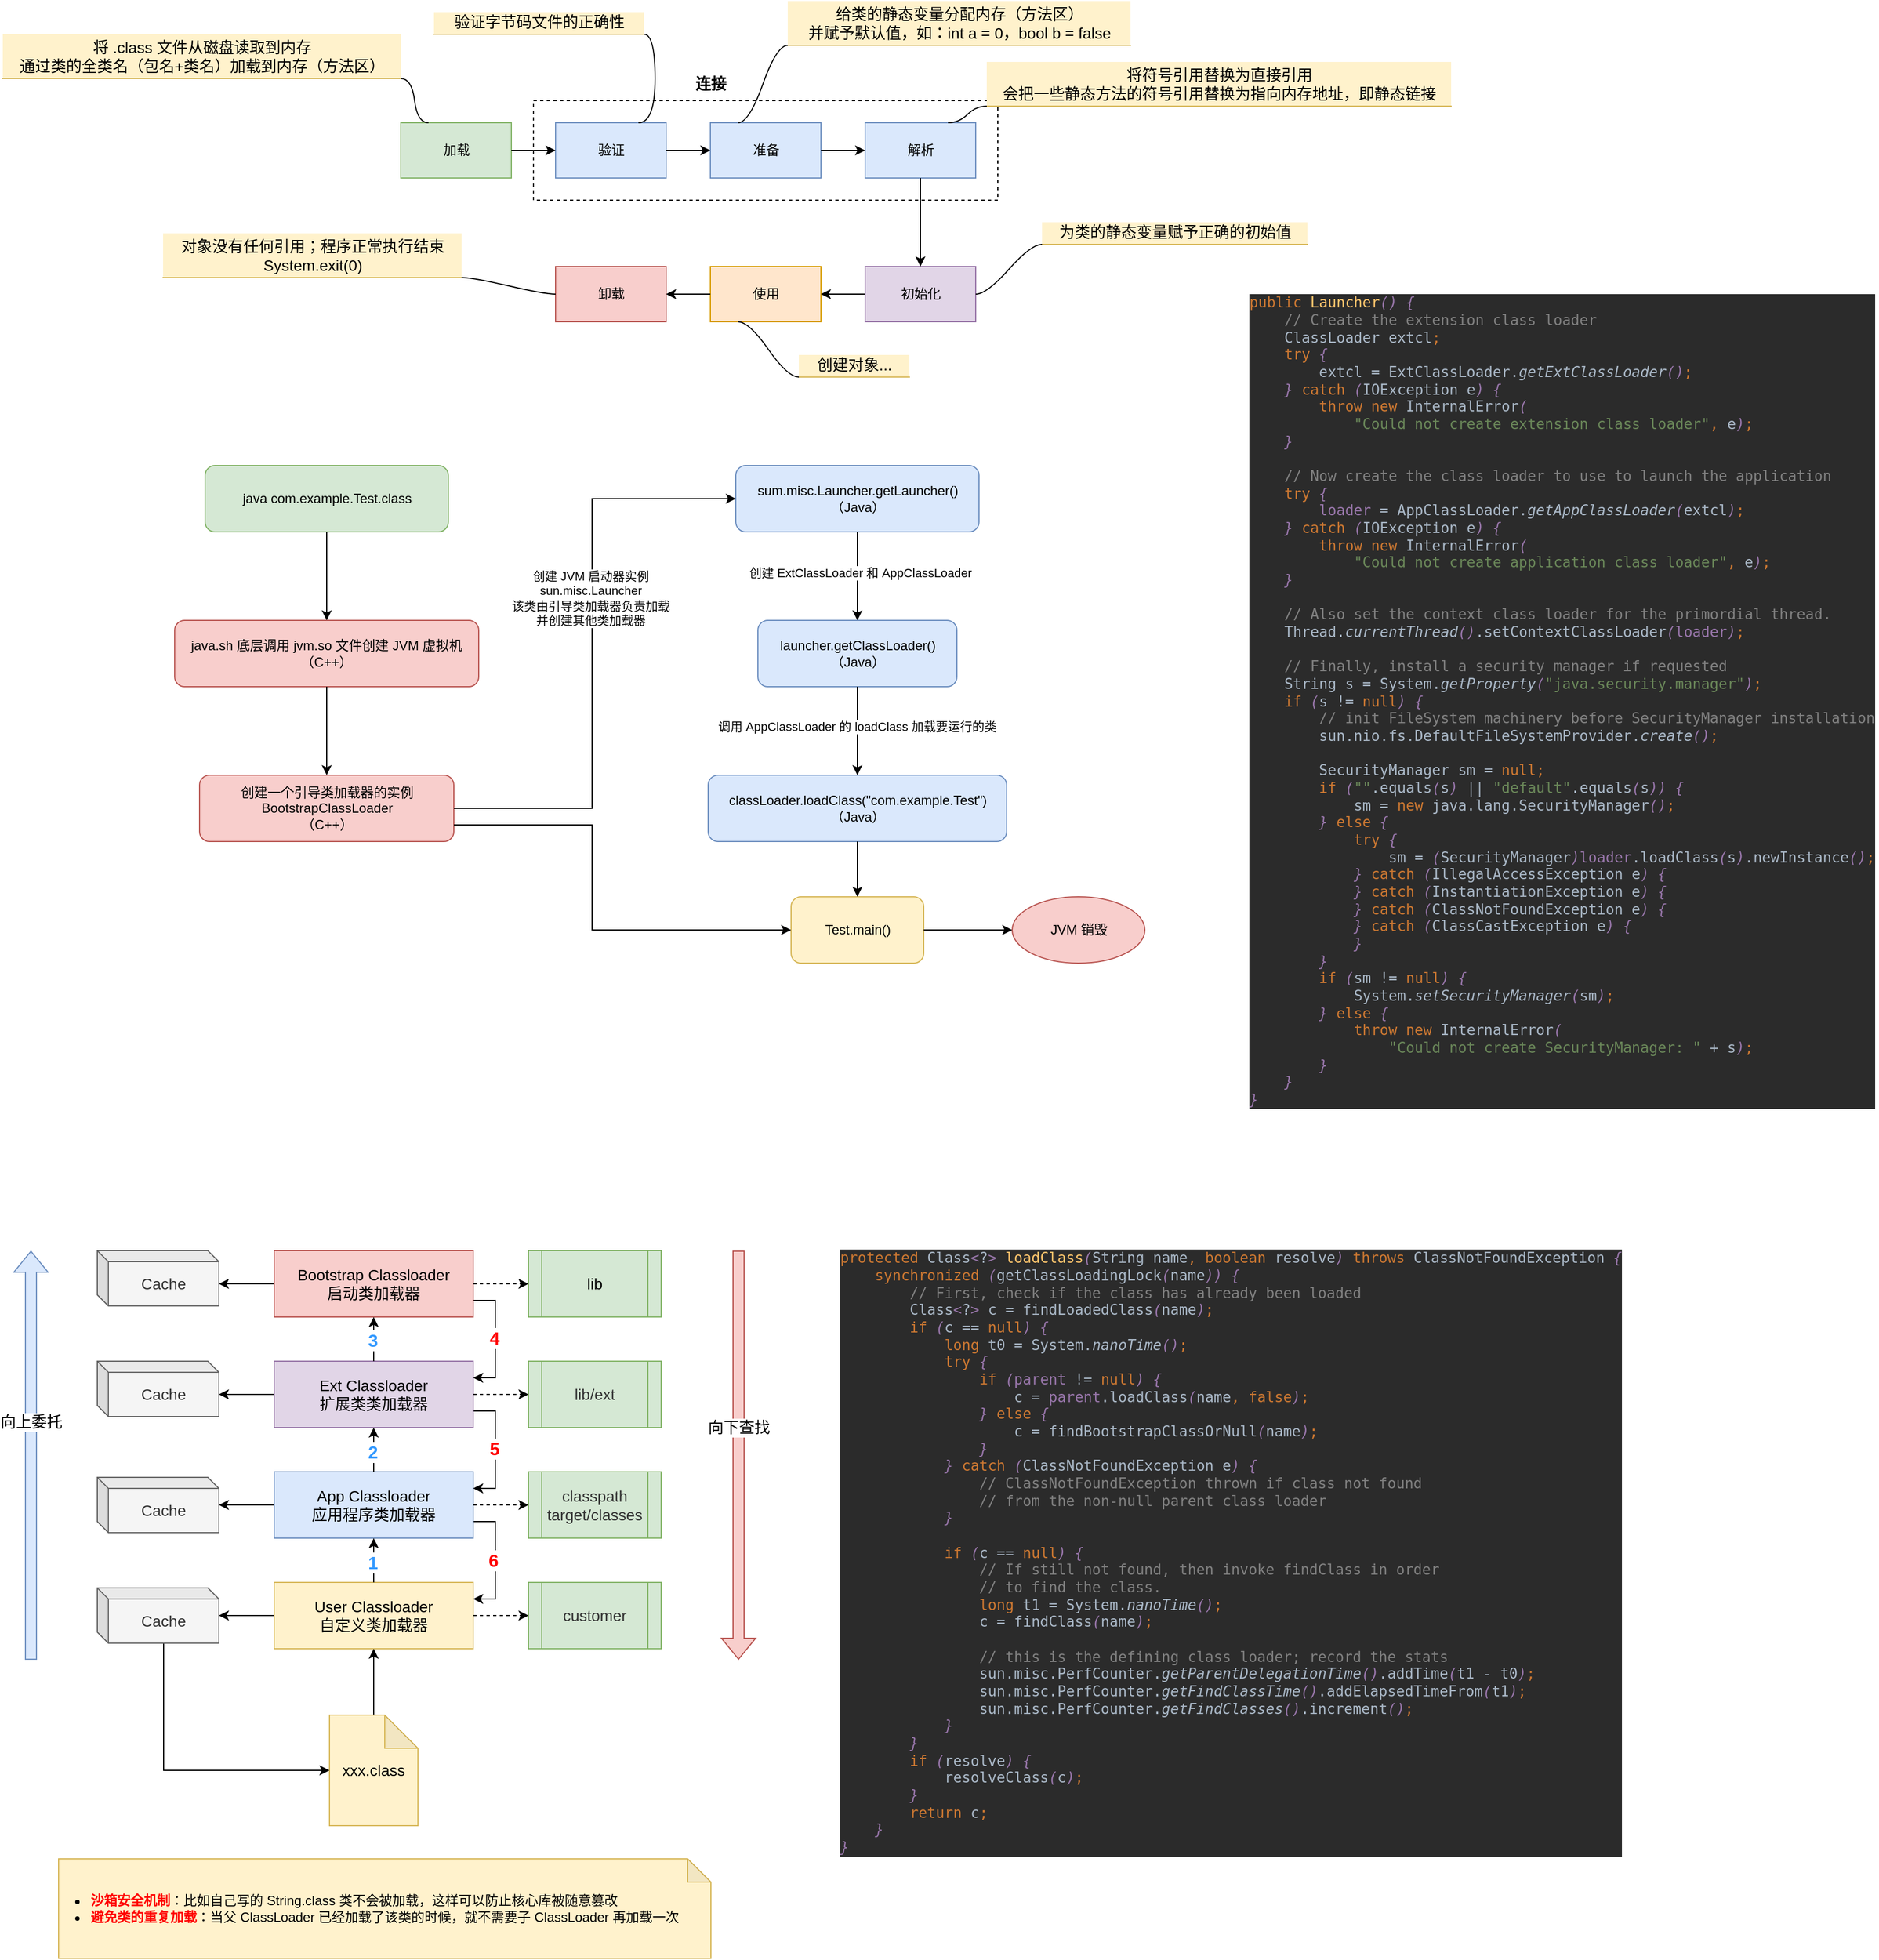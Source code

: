 <mxfile version="18.2.0" type="github">
  <diagram id="zVCf7z2-2lD_RfVQa9jk" name="Page-1">
    <mxGraphModel dx="1318" dy="820" grid="1" gridSize="10" guides="1" tooltips="1" connect="1" arrows="1" fold="1" page="1" pageScale="1" pageWidth="827" pageHeight="1169" math="0" shadow="0">
      <root>
        <mxCell id="0" />
        <mxCell id="1" parent="0" />
        <mxCell id="hN3UOtzz-SPdpC7iUw7O-2" value="" style="group" vertex="1" connectable="0" parent="1">
          <mxGeometry x="134.5" y="100" width="1310" height="340" as="geometry" />
        </mxCell>
        <mxCell id="iPwPXOduqcn6cmdAG-xF-22" value="" style="rounded=0;whiteSpace=wrap;html=1;dashed=1;" parent="hN3UOtzz-SPdpC7iUw7O-2" vertex="1">
          <mxGeometry x="480" y="90" width="420" height="90" as="geometry" />
        </mxCell>
        <mxCell id="iPwPXOduqcn6cmdAG-xF-1" value="加载" style="rounded=0;whiteSpace=wrap;html=1;fillColor=#d5e8d4;strokeColor=#82b366;" parent="hN3UOtzz-SPdpC7iUw7O-2" vertex="1">
          <mxGeometry x="360" y="110" width="100" height="50" as="geometry" />
        </mxCell>
        <mxCell id="iPwPXOduqcn6cmdAG-xF-10" value="验证" style="rounded=0;whiteSpace=wrap;html=1;fillColor=#dae8fc;strokeColor=#6c8ebf;" parent="hN3UOtzz-SPdpC7iUw7O-2" vertex="1">
          <mxGeometry x="500" y="110" width="100" height="50" as="geometry" />
        </mxCell>
        <mxCell id="iPwPXOduqcn6cmdAG-xF-16" style="edgeStyle=orthogonalEdgeStyle;rounded=0;orthogonalLoop=1;jettySize=auto;html=1;exitX=1;exitY=0.5;exitDx=0;exitDy=0;" parent="hN3UOtzz-SPdpC7iUw7O-2" source="iPwPXOduqcn6cmdAG-xF-1" target="iPwPXOduqcn6cmdAG-xF-10" edge="1">
          <mxGeometry relative="1" as="geometry" />
        </mxCell>
        <mxCell id="iPwPXOduqcn6cmdAG-xF-11" value="准备" style="rounded=0;whiteSpace=wrap;html=1;fillColor=#dae8fc;strokeColor=#6c8ebf;" parent="hN3UOtzz-SPdpC7iUw7O-2" vertex="1">
          <mxGeometry x="640" y="110" width="100" height="50" as="geometry" />
        </mxCell>
        <mxCell id="iPwPXOduqcn6cmdAG-xF-17" style="edgeStyle=orthogonalEdgeStyle;rounded=0;orthogonalLoop=1;jettySize=auto;html=1;exitX=1;exitY=0.5;exitDx=0;exitDy=0;entryX=0;entryY=0.5;entryDx=0;entryDy=0;" parent="hN3UOtzz-SPdpC7iUw7O-2" source="iPwPXOduqcn6cmdAG-xF-10" target="iPwPXOduqcn6cmdAG-xF-11" edge="1">
          <mxGeometry relative="1" as="geometry" />
        </mxCell>
        <mxCell id="iPwPXOduqcn6cmdAG-xF-12" value="解析" style="rounded=0;whiteSpace=wrap;html=1;fillColor=#dae8fc;strokeColor=#6c8ebf;" parent="hN3UOtzz-SPdpC7iUw7O-2" vertex="1">
          <mxGeometry x="780" y="110" width="100" height="50" as="geometry" />
        </mxCell>
        <mxCell id="iPwPXOduqcn6cmdAG-xF-18" style="edgeStyle=orthogonalEdgeStyle;rounded=0;orthogonalLoop=1;jettySize=auto;html=1;exitX=1;exitY=0.5;exitDx=0;exitDy=0;" parent="hN3UOtzz-SPdpC7iUw7O-2" source="iPwPXOduqcn6cmdAG-xF-11" target="iPwPXOduqcn6cmdAG-xF-12" edge="1">
          <mxGeometry relative="1" as="geometry" />
        </mxCell>
        <mxCell id="iPwPXOduqcn6cmdAG-xF-13" value="初始化" style="rounded=0;whiteSpace=wrap;html=1;fillColor=#e1d5e7;strokeColor=#9673a6;" parent="hN3UOtzz-SPdpC7iUw7O-2" vertex="1">
          <mxGeometry x="780" y="240" width="100" height="50" as="geometry" />
        </mxCell>
        <mxCell id="iPwPXOduqcn6cmdAG-xF-19" style="edgeStyle=orthogonalEdgeStyle;rounded=0;orthogonalLoop=1;jettySize=auto;html=1;exitX=0.5;exitY=1;exitDx=0;exitDy=0;" parent="hN3UOtzz-SPdpC7iUw7O-2" source="iPwPXOduqcn6cmdAG-xF-12" target="iPwPXOduqcn6cmdAG-xF-13" edge="1">
          <mxGeometry relative="1" as="geometry" />
        </mxCell>
        <mxCell id="iPwPXOduqcn6cmdAG-xF-14" value="使用&lt;span style=&quot;color: rgba(0 , 0 , 0 , 0) ; font-family: monospace ; font-size: 0px&quot;&gt;%3CmxGraphModel%3E%3Croot%3E%3CmxCell%20id%3D%220%22%2F%3E%3CmxCell%20id%3D%221%22%20parent%3D%220%22%2F%3E%3CmxCell%20id%3D%222%22%20value%3D%22%E5%8A%A0%E8%BD%BD%22%20style%3D%22rounded%3D0%3BwhiteSpace%3Dwrap%3Bhtml%3D1%3B%22%20vertex%3D%221%22%20parent%3D%221%22%3E%3CmxGeometry%20x%3D%22100%22%20y%3D%22140%22%20width%3D%22100%22%20height%3D%2250%22%20as%3D%22geometry%22%2F%3E%3C%2FmxCell%3E%3C%2Froot%3E%3C%2FmxGraphModel%3E&lt;/span&gt;" style="rounded=0;whiteSpace=wrap;html=1;fillColor=#ffe6cc;strokeColor=#d79b00;" parent="hN3UOtzz-SPdpC7iUw7O-2" vertex="1">
          <mxGeometry x="640" y="240" width="100" height="50" as="geometry" />
        </mxCell>
        <mxCell id="iPwPXOduqcn6cmdAG-xF-20" style="edgeStyle=orthogonalEdgeStyle;rounded=0;orthogonalLoop=1;jettySize=auto;html=1;exitX=0;exitY=0.5;exitDx=0;exitDy=0;" parent="hN3UOtzz-SPdpC7iUw7O-2" source="iPwPXOduqcn6cmdAG-xF-13" target="iPwPXOduqcn6cmdAG-xF-14" edge="1">
          <mxGeometry relative="1" as="geometry" />
        </mxCell>
        <mxCell id="iPwPXOduqcn6cmdAG-xF-15" value="卸载" style="rounded=0;whiteSpace=wrap;html=1;fillColor=#f8cecc;strokeColor=#b85450;" parent="hN3UOtzz-SPdpC7iUw7O-2" vertex="1">
          <mxGeometry x="500" y="240" width="100" height="50" as="geometry" />
        </mxCell>
        <mxCell id="iPwPXOduqcn6cmdAG-xF-21" style="edgeStyle=orthogonalEdgeStyle;rounded=0;orthogonalLoop=1;jettySize=auto;html=1;exitX=0;exitY=0.5;exitDx=0;exitDy=0;" parent="hN3UOtzz-SPdpC7iUw7O-2" source="iPwPXOduqcn6cmdAG-xF-14" target="iPwPXOduqcn6cmdAG-xF-15" edge="1">
          <mxGeometry relative="1" as="geometry" />
        </mxCell>
        <mxCell id="iPwPXOduqcn6cmdAG-xF-23" value="连接" style="text;html=1;strokeColor=none;fillColor=none;align=center;verticalAlign=middle;whiteSpace=wrap;rounded=0;dashed=1;fontStyle=1;fontSize=14;" parent="hN3UOtzz-SPdpC7iUw7O-2" vertex="1">
          <mxGeometry x="610" y="60" width="60" height="30" as="geometry" />
        </mxCell>
        <mxCell id="s2DW5glBOxeusL4yt4jL-1" value="&lt;span style=&quot;font-size: 14px; text-align: left;&quot;&gt;将 .class 文件从磁盘读取到内存&lt;br&gt;通过类的全类名（包名+类名）加载到内存（方法区）&lt;/span&gt;" style="whiteSpace=wrap;html=1;shape=partialRectangle;top=0;left=0;bottom=1;right=0;points=[[0,1],[1,1]];fillColor=#fff2cc;align=center;verticalAlign=bottom;routingCenterY=0.5;snapToPoint=1;recursiveResize=0;autosize=1;treeFolding=1;treeMoving=1;newEdgeStyle={&quot;edgeStyle&quot;:&quot;entityRelationEdgeStyle&quot;,&quot;startArrow&quot;:&quot;none&quot;,&quot;endArrow&quot;:&quot;none&quot;,&quot;segment&quot;:10,&quot;curved&quot;:1};strokeColor=#d6b656;" parent="hN3UOtzz-SPdpC7iUw7O-2" vertex="1">
          <mxGeometry y="30" width="360" height="40" as="geometry" />
        </mxCell>
        <mxCell id="s2DW5glBOxeusL4yt4jL-2" value="" style="edgeStyle=entityRelationEdgeStyle;startArrow=none;endArrow=none;segment=10;curved=1;rounded=0;fontColor=#000000;exitX=0.25;exitY=0;exitDx=0;exitDy=0;" parent="hN3UOtzz-SPdpC7iUw7O-2" source="iPwPXOduqcn6cmdAG-xF-1" target="s2DW5glBOxeusL4yt4jL-1" edge="1">
          <mxGeometry relative="1" as="geometry">
            <mxPoint x="180" y="60" as="sourcePoint" />
          </mxGeometry>
        </mxCell>
        <mxCell id="s2DW5glBOxeusL4yt4jL-3" value="&lt;span style=&quot;font-size: 14px; text-align: left;&quot;&gt;验证字节码文件的正确性&lt;/span&gt;" style="whiteSpace=wrap;html=1;shape=partialRectangle;top=0;left=0;bottom=1;right=0;points=[[0,1],[1,1]];fillColor=#fff2cc;align=center;verticalAlign=bottom;routingCenterY=0.5;snapToPoint=1;recursiveResize=0;autosize=1;treeFolding=1;treeMoving=1;newEdgeStyle={&quot;edgeStyle&quot;:&quot;entityRelationEdgeStyle&quot;,&quot;startArrow&quot;:&quot;none&quot;,&quot;endArrow&quot;:&quot;none&quot;,&quot;segment&quot;:10,&quot;curved&quot;:1};strokeColor=#d6b656;" parent="hN3UOtzz-SPdpC7iUw7O-2" vertex="1">
          <mxGeometry x="390" y="10" width="190" height="20" as="geometry" />
        </mxCell>
        <mxCell id="s2DW5glBOxeusL4yt4jL-4" value="" style="edgeStyle=entityRelationEdgeStyle;startArrow=none;endArrow=none;segment=10;curved=1;rounded=0;fontColor=#000000;exitX=0.75;exitY=0;exitDx=0;exitDy=0;" parent="hN3UOtzz-SPdpC7iUw7O-2" source="iPwPXOduqcn6cmdAG-xF-10" target="s2DW5glBOxeusL4yt4jL-3" edge="1">
          <mxGeometry relative="1" as="geometry">
            <mxPoint x="460" y="30" as="sourcePoint" />
          </mxGeometry>
        </mxCell>
        <mxCell id="s2DW5glBOxeusL4yt4jL-5" value="&lt;span style=&quot;font-size: 14px; text-align: left;&quot;&gt;给类的静态变量分配内存（方法区）&lt;br&gt;并赋予默认值，如：int a = 0，bool b = false&lt;/span&gt;" style="whiteSpace=wrap;html=1;shape=partialRectangle;top=0;left=0;bottom=1;right=0;points=[[0,1],[1,1]];fillColor=#fff2cc;align=center;verticalAlign=bottom;routingCenterY=0.5;snapToPoint=1;recursiveResize=0;autosize=1;treeFolding=1;treeMoving=1;newEdgeStyle={&quot;edgeStyle&quot;:&quot;entityRelationEdgeStyle&quot;,&quot;startArrow&quot;:&quot;none&quot;,&quot;endArrow&quot;:&quot;none&quot;,&quot;segment&quot;:10,&quot;curved&quot;:1};strokeColor=#d6b656;" parent="hN3UOtzz-SPdpC7iUw7O-2" vertex="1">
          <mxGeometry x="710" width="310" height="40" as="geometry" />
        </mxCell>
        <mxCell id="s2DW5glBOxeusL4yt4jL-6" value="" style="edgeStyle=entityRelationEdgeStyle;startArrow=none;endArrow=none;segment=10;curved=1;rounded=0;fontColor=#000000;exitX=0.25;exitY=0;exitDx=0;exitDy=0;" parent="hN3UOtzz-SPdpC7iUw7O-2" source="iPwPXOduqcn6cmdAG-xF-11" target="s2DW5glBOxeusL4yt4jL-5" edge="1">
          <mxGeometry relative="1" as="geometry">
            <mxPoint x="710" y="30" as="sourcePoint" />
          </mxGeometry>
        </mxCell>
        <mxCell id="s2DW5glBOxeusL4yt4jL-7" value="&lt;span style=&quot;font-size: 14px; text-align: left;&quot;&gt;将符号引用替换为直接引用&lt;br&gt;会把一些静态方法的符号引用替换为指向内存地址，即静态链接&lt;br&gt;&lt;/span&gt;" style="whiteSpace=wrap;html=1;shape=partialRectangle;top=0;left=0;bottom=1;right=0;points=[[0,1],[1,1]];fillColor=#fff2cc;align=center;verticalAlign=bottom;routingCenterY=0.5;snapToPoint=1;recursiveResize=0;autosize=1;treeFolding=1;treeMoving=1;newEdgeStyle={&quot;edgeStyle&quot;:&quot;entityRelationEdgeStyle&quot;,&quot;startArrow&quot;:&quot;none&quot;,&quot;endArrow&quot;:&quot;none&quot;,&quot;segment&quot;:10,&quot;curved&quot;:1};strokeColor=#d6b656;" parent="hN3UOtzz-SPdpC7iUw7O-2" vertex="1">
          <mxGeometry x="890" y="55" width="420" height="40" as="geometry" />
        </mxCell>
        <mxCell id="s2DW5glBOxeusL4yt4jL-8" value="" style="edgeStyle=entityRelationEdgeStyle;startArrow=none;endArrow=none;segment=10;curved=1;rounded=0;fontColor=#000000;exitX=0.75;exitY=0;exitDx=0;exitDy=0;" parent="hN3UOtzz-SPdpC7iUw7O-2" source="iPwPXOduqcn6cmdAG-xF-12" target="s2DW5glBOxeusL4yt4jL-7" edge="1">
          <mxGeometry relative="1" as="geometry">
            <mxPoint x="980" y="110" as="sourcePoint" />
          </mxGeometry>
        </mxCell>
        <mxCell id="s2DW5glBOxeusL4yt4jL-9" value="&lt;span style=&quot;font-size: 14px; text-align: left;&quot;&gt;为类的静态变量赋予正确的初始值&lt;/span&gt;" style="whiteSpace=wrap;html=1;shape=partialRectangle;top=0;left=0;bottom=1;right=0;points=[[0,1],[1,1]];fillColor=#fff2cc;align=center;verticalAlign=bottom;routingCenterY=0.5;snapToPoint=1;recursiveResize=0;autosize=1;treeFolding=1;treeMoving=1;newEdgeStyle={&quot;edgeStyle&quot;:&quot;entityRelationEdgeStyle&quot;,&quot;startArrow&quot;:&quot;none&quot;,&quot;endArrow&quot;:&quot;none&quot;,&quot;segment&quot;:10,&quot;curved&quot;:1};strokeColor=#d6b656;" parent="hN3UOtzz-SPdpC7iUw7O-2" vertex="1">
          <mxGeometry x="940" y="200" width="240" height="20" as="geometry" />
        </mxCell>
        <mxCell id="s2DW5glBOxeusL4yt4jL-10" value="" style="edgeStyle=entityRelationEdgeStyle;startArrow=none;endArrow=none;segment=10;curved=1;rounded=0;fontColor=#000000;exitX=1;exitY=0.5;exitDx=0;exitDy=0;" parent="hN3UOtzz-SPdpC7iUw7O-2" source="iPwPXOduqcn6cmdAG-xF-13" target="s2DW5glBOxeusL4yt4jL-9" edge="1">
          <mxGeometry relative="1" as="geometry">
            <mxPoint x="930" y="260" as="sourcePoint" />
          </mxGeometry>
        </mxCell>
        <mxCell id="s2DW5glBOxeusL4yt4jL-11" value="&lt;span style=&quot;font-size: 14px; text-align: left;&quot;&gt;创建对象...&lt;/span&gt;" style="whiteSpace=wrap;html=1;shape=partialRectangle;top=0;left=0;bottom=1;right=0;points=[[0,1],[1,1]];fillColor=#fff2cc;align=center;verticalAlign=bottom;routingCenterY=0.5;snapToPoint=1;recursiveResize=0;autosize=1;treeFolding=1;treeMoving=1;newEdgeStyle={&quot;edgeStyle&quot;:&quot;entityRelationEdgeStyle&quot;,&quot;startArrow&quot;:&quot;none&quot;,&quot;endArrow&quot;:&quot;none&quot;,&quot;segment&quot;:10,&quot;curved&quot;:1};strokeColor=#d6b656;" parent="hN3UOtzz-SPdpC7iUw7O-2" vertex="1">
          <mxGeometry x="720" y="320" width="100" height="20" as="geometry" />
        </mxCell>
        <mxCell id="s2DW5glBOxeusL4yt4jL-12" value="" style="edgeStyle=entityRelationEdgeStyle;startArrow=none;endArrow=none;segment=10;curved=1;rounded=0;fontColor=#000000;exitX=0.25;exitY=1;exitDx=0;exitDy=0;" parent="hN3UOtzz-SPdpC7iUw7O-2" source="iPwPXOduqcn6cmdAG-xF-14" target="s2DW5glBOxeusL4yt4jL-11" edge="1">
          <mxGeometry relative="1" as="geometry">
            <mxPoint x="610" y="360" as="sourcePoint" />
          </mxGeometry>
        </mxCell>
        <mxCell id="s2DW5glBOxeusL4yt4jL-13" value="&lt;span style=&quot;font-size: 14px; text-align: left;&quot;&gt;对象没有任何引用；程序正常执行结束&lt;br&gt;&lt;/span&gt;&lt;span style=&quot;font-size: 14px; text-align: left;&quot;&gt;System.exit(0)&lt;/span&gt;&lt;span style=&quot;font-size: 14px; text-align: left;&quot;&gt;&lt;br&gt;&lt;/span&gt;" style="whiteSpace=wrap;html=1;shape=partialRectangle;top=0;left=0;bottom=1;right=0;points=[[0,1],[1,1]];fillColor=#fff2cc;align=center;verticalAlign=bottom;routingCenterY=0.5;snapToPoint=1;recursiveResize=0;autosize=1;treeFolding=1;treeMoving=1;newEdgeStyle={&quot;edgeStyle&quot;:&quot;entityRelationEdgeStyle&quot;,&quot;startArrow&quot;:&quot;none&quot;,&quot;endArrow&quot;:&quot;none&quot;,&quot;segment&quot;:10,&quot;curved&quot;:1};strokeColor=#d6b656;" parent="hN3UOtzz-SPdpC7iUw7O-2" vertex="1">
          <mxGeometry x="145" y="210" width="270" height="40" as="geometry" />
        </mxCell>
        <mxCell id="s2DW5glBOxeusL4yt4jL-14" value="" style="edgeStyle=entityRelationEdgeStyle;startArrow=none;endArrow=none;segment=10;curved=1;rounded=0;fontColor=#000000;exitX=0;exitY=0.5;exitDx=0;exitDy=0;" parent="hN3UOtzz-SPdpC7iUw7O-2" source="iPwPXOduqcn6cmdAG-xF-15" target="s2DW5glBOxeusL4yt4jL-13" edge="1">
          <mxGeometry relative="1" as="geometry">
            <mxPoint x="110" y="270" as="sourcePoint" />
          </mxGeometry>
        </mxCell>
        <mxCell id="hN3UOtzz-SPdpC7iUw7O-22" value="" style="group" vertex="1" connectable="0" parent="1">
          <mxGeometry x="290" y="520" width="877.5" height="450" as="geometry" />
        </mxCell>
        <mxCell id="hN3UOtzz-SPdpC7iUw7O-3" value="java com.example.Test.class" style="rounded=1;whiteSpace=wrap;html=1;fillColor=#d5e8d4;strokeColor=#82b366;" vertex="1" parent="hN3UOtzz-SPdpC7iUw7O-22">
          <mxGeometry x="27.5" width="220" height="60" as="geometry" />
        </mxCell>
        <mxCell id="hN3UOtzz-SPdpC7iUw7O-4" value="java.sh 底层调用 jvm.so 文件创建 JVM 虚拟机&lt;br&gt;（C++）" style="whiteSpace=wrap;html=1;rounded=1;fillColor=#f8cecc;strokeColor=#b85450;" vertex="1" parent="hN3UOtzz-SPdpC7iUw7O-22">
          <mxGeometry y="140" width="275" height="60" as="geometry" />
        </mxCell>
        <mxCell id="hN3UOtzz-SPdpC7iUw7O-5" value="" style="edgeStyle=orthogonalEdgeStyle;rounded=0;orthogonalLoop=1;jettySize=auto;html=1;" edge="1" parent="hN3UOtzz-SPdpC7iUw7O-22" source="hN3UOtzz-SPdpC7iUw7O-3" target="hN3UOtzz-SPdpC7iUw7O-4">
          <mxGeometry relative="1" as="geometry" />
        </mxCell>
        <mxCell id="hN3UOtzz-SPdpC7iUw7O-6" value="创建一个引导类加载器的实例&lt;br&gt;BootstrapClassLoader&lt;br&gt;（C++）" style="whiteSpace=wrap;html=1;rounded=1;fillColor=#f8cecc;strokeColor=#b85450;" vertex="1" parent="hN3UOtzz-SPdpC7iUw7O-22">
          <mxGeometry x="22.5" y="280" width="230" height="60" as="geometry" />
        </mxCell>
        <mxCell id="hN3UOtzz-SPdpC7iUw7O-7" value="" style="edgeStyle=orthogonalEdgeStyle;rounded=0;orthogonalLoop=1;jettySize=auto;html=1;" edge="1" parent="hN3UOtzz-SPdpC7iUw7O-22" source="hN3UOtzz-SPdpC7iUw7O-4" target="hN3UOtzz-SPdpC7iUw7O-6">
          <mxGeometry relative="1" as="geometry" />
        </mxCell>
        <mxCell id="hN3UOtzz-SPdpC7iUw7O-8" value="sum.misc.Launcher.getLauncher()&lt;br&gt;（Java）" style="whiteSpace=wrap;html=1;rounded=1;fillColor=#dae8fc;strokeColor=#6c8ebf;" vertex="1" parent="hN3UOtzz-SPdpC7iUw7O-22">
          <mxGeometry x="507.5" width="220" height="60" as="geometry" />
        </mxCell>
        <mxCell id="hN3UOtzz-SPdpC7iUw7O-9" value="" style="edgeStyle=orthogonalEdgeStyle;rounded=0;orthogonalLoop=1;jettySize=auto;html=1;entryX=0;entryY=0.5;entryDx=0;entryDy=0;" edge="1" parent="hN3UOtzz-SPdpC7iUw7O-22" source="hN3UOtzz-SPdpC7iUw7O-6" target="hN3UOtzz-SPdpC7iUw7O-8">
          <mxGeometry relative="1" as="geometry">
            <Array as="points">
              <mxPoint x="377.5" y="310" />
              <mxPoint x="377.5" y="30" />
            </Array>
          </mxGeometry>
        </mxCell>
        <mxCell id="hN3UOtzz-SPdpC7iUw7O-12" value="创建 JVM 启动器实例&lt;br&gt;sun.misc.Launcher&lt;br&gt;该类由引导类加载器负责加载&lt;br&gt;并创建其他类加载器" style="edgeLabel;html=1;align=center;verticalAlign=middle;resizable=0;points=[];" vertex="1" connectable="0" parent="hN3UOtzz-SPdpC7iUw7O-9">
          <mxGeometry x="0.181" y="3" relative="1" as="geometry">
            <mxPoint x="1" y="1" as="offset" />
          </mxGeometry>
        </mxCell>
        <mxCell id="hN3UOtzz-SPdpC7iUw7O-10" value="launcher.getClassLoader()&lt;br&gt;（Java）" style="whiteSpace=wrap;html=1;rounded=1;fillColor=#dae8fc;strokeColor=#6c8ebf;" vertex="1" parent="hN3UOtzz-SPdpC7iUw7O-22">
          <mxGeometry x="527.5" y="140" width="180" height="60" as="geometry" />
        </mxCell>
        <mxCell id="hN3UOtzz-SPdpC7iUw7O-11" value="" style="edgeStyle=orthogonalEdgeStyle;rounded=0;orthogonalLoop=1;jettySize=auto;html=1;" edge="1" parent="hN3UOtzz-SPdpC7iUw7O-22" source="hN3UOtzz-SPdpC7iUw7O-8" target="hN3UOtzz-SPdpC7iUw7O-10">
          <mxGeometry relative="1" as="geometry" />
        </mxCell>
        <mxCell id="hN3UOtzz-SPdpC7iUw7O-16" value="创建 ExtClassLoader 和 AppClassLoader" style="edgeLabel;html=1;align=center;verticalAlign=middle;resizable=0;points=[];" vertex="1" connectable="0" parent="hN3UOtzz-SPdpC7iUw7O-11">
          <mxGeometry x="-0.087" y="2" relative="1" as="geometry">
            <mxPoint as="offset" />
          </mxGeometry>
        </mxCell>
        <mxCell id="hN3UOtzz-SPdpC7iUw7O-13" value="classLoader.loadClass(&quot;com.example.Test&quot;)&lt;br&gt;（Java）" style="whiteSpace=wrap;html=1;rounded=1;fillColor=#dae8fc;strokeColor=#6c8ebf;" vertex="1" parent="hN3UOtzz-SPdpC7iUw7O-22">
          <mxGeometry x="482.5" y="280" width="270" height="60" as="geometry" />
        </mxCell>
        <mxCell id="hN3UOtzz-SPdpC7iUw7O-14" value="" style="edgeStyle=orthogonalEdgeStyle;rounded=0;orthogonalLoop=1;jettySize=auto;html=1;" edge="1" parent="hN3UOtzz-SPdpC7iUw7O-22" source="hN3UOtzz-SPdpC7iUw7O-10" target="hN3UOtzz-SPdpC7iUw7O-13">
          <mxGeometry relative="1" as="geometry" />
        </mxCell>
        <mxCell id="hN3UOtzz-SPdpC7iUw7O-15" value="调用 AppClassLoader 的 loadClass 加载要运行的类" style="edgeLabel;html=1;align=center;verticalAlign=middle;resizable=0;points=[];" vertex="1" connectable="0" parent="hN3UOtzz-SPdpC7iUw7O-14">
          <mxGeometry x="-0.113" y="-1" relative="1" as="geometry">
            <mxPoint as="offset" />
          </mxGeometry>
        </mxCell>
        <mxCell id="hN3UOtzz-SPdpC7iUw7O-17" value="Test.main()" style="whiteSpace=wrap;html=1;rounded=1;fillColor=#fff2cc;strokeColor=#d6b656;" vertex="1" parent="hN3UOtzz-SPdpC7iUw7O-22">
          <mxGeometry x="557.5" y="390" width="120" height="60" as="geometry" />
        </mxCell>
        <mxCell id="hN3UOtzz-SPdpC7iUw7O-21" style="edgeStyle=orthogonalEdgeStyle;rounded=0;orthogonalLoop=1;jettySize=auto;html=1;exitX=1;exitY=0.75;exitDx=0;exitDy=0;entryX=0;entryY=0.5;entryDx=0;entryDy=0;" edge="1" parent="hN3UOtzz-SPdpC7iUw7O-22" source="hN3UOtzz-SPdpC7iUw7O-6" target="hN3UOtzz-SPdpC7iUw7O-17">
          <mxGeometry relative="1" as="geometry">
            <Array as="points">
              <mxPoint x="377.5" y="325" />
              <mxPoint x="377.5" y="420" />
            </Array>
          </mxGeometry>
        </mxCell>
        <mxCell id="hN3UOtzz-SPdpC7iUw7O-18" value="" style="edgeStyle=orthogonalEdgeStyle;rounded=0;orthogonalLoop=1;jettySize=auto;html=1;" edge="1" parent="hN3UOtzz-SPdpC7iUw7O-22" source="hN3UOtzz-SPdpC7iUw7O-13" target="hN3UOtzz-SPdpC7iUw7O-17">
          <mxGeometry relative="1" as="geometry" />
        </mxCell>
        <mxCell id="hN3UOtzz-SPdpC7iUw7O-19" value="JVM 销毁" style="ellipse;whiteSpace=wrap;html=1;rounded=1;fillColor=#f8cecc;strokeColor=#b85450;" vertex="1" parent="hN3UOtzz-SPdpC7iUw7O-22">
          <mxGeometry x="757.5" y="390" width="120" height="60" as="geometry" />
        </mxCell>
        <mxCell id="hN3UOtzz-SPdpC7iUw7O-20" value="" style="edgeStyle=orthogonalEdgeStyle;rounded=0;orthogonalLoop=1;jettySize=auto;html=1;" edge="1" parent="hN3UOtzz-SPdpC7iUw7O-22" source="hN3UOtzz-SPdpC7iUw7O-17" target="hN3UOtzz-SPdpC7iUw7O-19">
          <mxGeometry relative="1" as="geometry" />
        </mxCell>
        <mxCell id="hN3UOtzz-SPdpC7iUw7O-24" value="&lt;pre style=&quot;text-align: left; background-color: rgb(43, 43, 43); color: rgb(169, 183, 198); font-family: &amp;quot;JetBrains Mono&amp;quot;, monospace; font-size: 9.8pt;&quot;&gt;&lt;span style=&quot;color: rgb(204, 120, 50);&quot;&gt;public &lt;/span&gt;&lt;span style=&quot;color: rgb(255, 198, 109);&quot;&gt;Launcher&lt;/span&gt;&lt;span style=&quot;color: rgb(152, 118, 170); font-style: italic;&quot;&gt;() {&lt;br&gt;&lt;/span&gt;&lt;span style=&quot;color: rgb(152, 118, 170); font-style: italic;&quot;&gt;    &lt;/span&gt;&lt;span style=&quot;color: rgb(128, 128, 128);&quot;&gt;// Create the extension class loader&lt;br&gt;&lt;/span&gt;&lt;span style=&quot;color: rgb(128, 128, 128);&quot;&gt;    &lt;/span&gt;ClassLoader extcl&lt;span style=&quot;color: rgb(204, 120, 50);&quot;&gt;;&lt;br&gt;&lt;/span&gt;&lt;span style=&quot;color: rgb(204, 120, 50);&quot;&gt;    try &lt;/span&gt;&lt;span style=&quot;color: rgb(152, 118, 170); font-style: italic;&quot;&gt;{&lt;br&gt;&lt;/span&gt;&lt;span style=&quot;color: rgb(152, 118, 170); font-style: italic;&quot;&gt;        &lt;/span&gt;extcl = ExtClassLoader.&lt;span style=&quot;font-style: italic;&quot;&gt;getExtClassLoader&lt;/span&gt;&lt;span style=&quot;color: rgb(152, 118, 170); font-style: italic;&quot;&gt;()&lt;/span&gt;&lt;span style=&quot;color: rgb(204, 120, 50);&quot;&gt;;&lt;br&gt;&lt;/span&gt;&lt;span style=&quot;color: rgb(204, 120, 50);&quot;&gt;    &lt;/span&gt;&lt;span style=&quot;color: rgb(152, 118, 170); font-style: italic;&quot;&gt;} &lt;/span&gt;&lt;span style=&quot;color: rgb(204, 120, 50);&quot;&gt;catch &lt;/span&gt;&lt;span style=&quot;color: rgb(152, 118, 170); font-style: italic;&quot;&gt;(&lt;/span&gt;IOException e&lt;span style=&quot;color: rgb(152, 118, 170); font-style: italic;&quot;&gt;) {&lt;br&gt;&lt;/span&gt;&lt;span style=&quot;color: rgb(152, 118, 170); font-style: italic;&quot;&gt;        &lt;/span&gt;&lt;span style=&quot;color: rgb(204, 120, 50);&quot;&gt;throw new &lt;/span&gt;InternalError&lt;span style=&quot;color: rgb(152, 118, 170); font-style: italic;&quot;&gt;(&lt;br&gt;&lt;/span&gt;&lt;span style=&quot;color: rgb(152, 118, 170); font-style: italic;&quot;&gt;            &lt;/span&gt;&lt;span style=&quot;color: rgb(106, 135, 89);&quot;&gt;&quot;Could not create extension class loader&quot;&lt;/span&gt;&lt;span style=&quot;color: rgb(204, 120, 50);&quot;&gt;, &lt;/span&gt;e&lt;span style=&quot;color: rgb(152, 118, 170); font-style: italic;&quot;&gt;)&lt;/span&gt;&lt;span style=&quot;color: rgb(204, 120, 50);&quot;&gt;;&lt;br&gt;&lt;/span&gt;&lt;span style=&quot;color: rgb(204, 120, 50);&quot;&gt;    &lt;/span&gt;&lt;span style=&quot;color: rgb(152, 118, 170); font-style: italic;&quot;&gt;}&lt;br&gt;&lt;/span&gt;&lt;span style=&quot;color: rgb(152, 118, 170); font-style: italic;&quot;&gt;&lt;br&gt;&lt;/span&gt;&lt;span style=&quot;color: rgb(152, 118, 170); font-style: italic;&quot;&gt;    &lt;/span&gt;&lt;span style=&quot;color: rgb(128, 128, 128);&quot;&gt;// Now create the class loader to use to launch the application&lt;br&gt;&lt;/span&gt;&lt;span style=&quot;color: rgb(128, 128, 128);&quot;&gt;    &lt;/span&gt;&lt;span style=&quot;color: rgb(204, 120, 50);&quot;&gt;try &lt;/span&gt;&lt;span style=&quot;color: rgb(152, 118, 170); font-style: italic;&quot;&gt;{&lt;br&gt;&lt;/span&gt;&lt;span style=&quot;color: rgb(152, 118, 170); font-style: italic;&quot;&gt;        &lt;/span&gt;&lt;span style=&quot;color: rgb(152, 118, 170);&quot;&gt;loader &lt;/span&gt;= AppClassLoader.&lt;span style=&quot;font-style: italic;&quot;&gt;getAppClassLoader&lt;/span&gt;&lt;span style=&quot;color: rgb(152, 118, 170); font-style: italic;&quot;&gt;(&lt;/span&gt;extcl&lt;span style=&quot;color: rgb(152, 118, 170); font-style: italic;&quot;&gt;)&lt;/span&gt;&lt;span style=&quot;color: rgb(204, 120, 50);&quot;&gt;;&lt;br&gt;&lt;/span&gt;&lt;span style=&quot;color: rgb(204, 120, 50);&quot;&gt;    &lt;/span&gt;&lt;span style=&quot;color: rgb(152, 118, 170); font-style: italic;&quot;&gt;} &lt;/span&gt;&lt;span style=&quot;color: rgb(204, 120, 50);&quot;&gt;catch &lt;/span&gt;&lt;span style=&quot;color: rgb(152, 118, 170); font-style: italic;&quot;&gt;(&lt;/span&gt;IOException e&lt;span style=&quot;color: rgb(152, 118, 170); font-style: italic;&quot;&gt;) {&lt;br&gt;&lt;/span&gt;&lt;span style=&quot;color: rgb(152, 118, 170); font-style: italic;&quot;&gt;        &lt;/span&gt;&lt;span style=&quot;color: rgb(204, 120, 50);&quot;&gt;throw new &lt;/span&gt;InternalError&lt;span style=&quot;color: rgb(152, 118, 170); font-style: italic;&quot;&gt;(&lt;br&gt;&lt;/span&gt;&lt;span style=&quot;color: rgb(152, 118, 170); font-style: italic;&quot;&gt;            &lt;/span&gt;&lt;span style=&quot;color: rgb(106, 135, 89);&quot;&gt;&quot;Could not create application class loader&quot;&lt;/span&gt;&lt;span style=&quot;color: rgb(204, 120, 50);&quot;&gt;, &lt;/span&gt;e&lt;span style=&quot;color: rgb(152, 118, 170); font-style: italic;&quot;&gt;)&lt;/span&gt;&lt;span style=&quot;color: rgb(204, 120, 50);&quot;&gt;;&lt;br&gt;&lt;/span&gt;&lt;span style=&quot;color: rgb(204, 120, 50);&quot;&gt;    &lt;/span&gt;&lt;span style=&quot;color: rgb(152, 118, 170); font-style: italic;&quot;&gt;}&lt;br&gt;&lt;/span&gt;&lt;span style=&quot;color: rgb(152, 118, 170); font-style: italic;&quot;&gt;&lt;br&gt;&lt;/span&gt;&lt;span style=&quot;color: rgb(152, 118, 170); font-style: italic;&quot;&gt;    &lt;/span&gt;&lt;span style=&quot;color: rgb(128, 128, 128);&quot;&gt;// Also set the context class loader for the primordial thread.&lt;br&gt;&lt;/span&gt;&lt;span style=&quot;color: rgb(128, 128, 128);&quot;&gt;    &lt;/span&gt;Thread.&lt;span style=&quot;font-style: italic;&quot;&gt;currentThread&lt;/span&gt;&lt;span style=&quot;color: rgb(152, 118, 170); font-style: italic;&quot;&gt;()&lt;/span&gt;.setContextClassLoader&lt;span style=&quot;color: rgb(152, 118, 170); font-style: italic;&quot;&gt;(&lt;/span&gt;&lt;span style=&quot;color: rgb(152, 118, 170);&quot;&gt;loader&lt;/span&gt;&lt;span style=&quot;color: rgb(152, 118, 170); font-style: italic;&quot;&gt;)&lt;/span&gt;&lt;span style=&quot;color: rgb(204, 120, 50);&quot;&gt;;&lt;br&gt;&lt;/span&gt;&lt;span style=&quot;color: rgb(204, 120, 50);&quot;&gt;&lt;br&gt;&lt;/span&gt;&lt;span style=&quot;color: rgb(204, 120, 50);&quot;&gt;    &lt;/span&gt;&lt;span style=&quot;color: rgb(128, 128, 128);&quot;&gt;// Finally, install a security manager if requested&lt;br&gt;&lt;/span&gt;&lt;span style=&quot;color: rgb(128, 128, 128);&quot;&gt;    &lt;/span&gt;String s = System.&lt;span style=&quot;font-style: italic;&quot;&gt;getProperty&lt;/span&gt;&lt;span style=&quot;color: rgb(152, 118, 170); font-style: italic;&quot;&gt;(&lt;/span&gt;&lt;span style=&quot;color: rgb(106, 135, 89);&quot;&gt;&quot;java.security.manager&quot;&lt;/span&gt;&lt;span style=&quot;color: rgb(152, 118, 170); font-style: italic;&quot;&gt;)&lt;/span&gt;&lt;span style=&quot;color: rgb(204, 120, 50);&quot;&gt;;&lt;br&gt;&lt;/span&gt;&lt;span style=&quot;color: rgb(204, 120, 50);&quot;&gt;    if &lt;/span&gt;&lt;span style=&quot;color: rgb(152, 118, 170); font-style: italic;&quot;&gt;(&lt;/span&gt;s != &lt;span style=&quot;color: rgb(204, 120, 50);&quot;&gt;null&lt;/span&gt;&lt;span style=&quot;color: rgb(152, 118, 170); font-style: italic;&quot;&gt;) {&lt;br&gt;&lt;/span&gt;&lt;span style=&quot;color: rgb(152, 118, 170); font-style: italic;&quot;&gt;        &lt;/span&gt;&lt;span style=&quot;color: rgb(128, 128, 128);&quot;&gt;// init FileSystem machinery before SecurityManager installation&lt;br&gt;&lt;/span&gt;&lt;span style=&quot;color: rgb(128, 128, 128);&quot;&gt;        &lt;/span&gt;sun.nio.fs.DefaultFileSystemProvider.&lt;span style=&quot;font-style: italic;&quot;&gt;create&lt;/span&gt;&lt;span style=&quot;color: rgb(152, 118, 170); font-style: italic;&quot;&gt;()&lt;/span&gt;&lt;span style=&quot;color: rgb(204, 120, 50);&quot;&gt;;&lt;br&gt;&lt;/span&gt;&lt;span style=&quot;color: rgb(204, 120, 50);&quot;&gt;&lt;br&gt;&lt;/span&gt;&lt;span style=&quot;color: rgb(204, 120, 50);&quot;&gt;        &lt;/span&gt;SecurityManager sm = &lt;span style=&quot;color: rgb(204, 120, 50);&quot;&gt;null;&lt;br&gt;&lt;/span&gt;&lt;span style=&quot;color: rgb(204, 120, 50);&quot;&gt;        if &lt;/span&gt;&lt;span style=&quot;color: rgb(152, 118, 170); font-style: italic;&quot;&gt;(&lt;/span&gt;&lt;span style=&quot;color: rgb(106, 135, 89);&quot;&gt;&quot;&quot;&lt;/span&gt;.equals&lt;span style=&quot;color: rgb(152, 118, 170); font-style: italic;&quot;&gt;(&lt;/span&gt;s&lt;span style=&quot;color: rgb(152, 118, 170); font-style: italic;&quot;&gt;) &lt;/span&gt;|| &lt;span style=&quot;color: rgb(106, 135, 89);&quot;&gt;&quot;default&quot;&lt;/span&gt;.equals&lt;span style=&quot;color: rgb(152, 118, 170); font-style: italic;&quot;&gt;(&lt;/span&gt;s&lt;span style=&quot;color: rgb(152, 118, 170); font-style: italic;&quot;&gt;)) {&lt;br&gt;&lt;/span&gt;&lt;span style=&quot;color: rgb(152, 118, 170); font-style: italic;&quot;&gt;            &lt;/span&gt;sm = &lt;span style=&quot;color: rgb(204, 120, 50);&quot;&gt;new &lt;/span&gt;java.lang.SecurityManager&lt;span style=&quot;color: rgb(152, 118, 170); font-style: italic;&quot;&gt;()&lt;/span&gt;&lt;span style=&quot;color: rgb(204, 120, 50);&quot;&gt;;&lt;br&gt;&lt;/span&gt;&lt;span style=&quot;color: rgb(204, 120, 50);&quot;&gt;        &lt;/span&gt;&lt;span style=&quot;color: rgb(152, 118, 170); font-style: italic;&quot;&gt;} &lt;/span&gt;&lt;span style=&quot;color: rgb(204, 120, 50);&quot;&gt;else &lt;/span&gt;&lt;span style=&quot;color: rgb(152, 118, 170); font-style: italic;&quot;&gt;{&lt;br&gt;&lt;/span&gt;&lt;span style=&quot;color: rgb(152, 118, 170); font-style: italic;&quot;&gt;            &lt;/span&gt;&lt;span style=&quot;color: rgb(204, 120, 50);&quot;&gt;try &lt;/span&gt;&lt;span style=&quot;color: rgb(152, 118, 170); font-style: italic;&quot;&gt;{&lt;br&gt;&lt;/span&gt;&lt;span style=&quot;color: rgb(152, 118, 170); font-style: italic;&quot;&gt;                &lt;/span&gt;sm = &lt;span style=&quot;color: rgb(152, 118, 170); font-style: italic;&quot;&gt;(&lt;/span&gt;SecurityManager&lt;span style=&quot;color: rgb(152, 118, 170); font-style: italic;&quot;&gt;)&lt;/span&gt;&lt;span style=&quot;color: rgb(152, 118, 170);&quot;&gt;loader&lt;/span&gt;.loadClass&lt;span style=&quot;color: rgb(152, 118, 170); font-style: italic;&quot;&gt;(&lt;/span&gt;s&lt;span style=&quot;color: rgb(152, 118, 170); font-style: italic;&quot;&gt;)&lt;/span&gt;.newInstance&lt;span style=&quot;color: rgb(152, 118, 170); font-style: italic;&quot;&gt;()&lt;/span&gt;&lt;span style=&quot;color: rgb(204, 120, 50);&quot;&gt;;&lt;br&gt;&lt;/span&gt;&lt;span style=&quot;color: rgb(204, 120, 50);&quot;&gt;            &lt;/span&gt;&lt;span style=&quot;color: rgb(152, 118, 170); font-style: italic;&quot;&gt;} &lt;/span&gt;&lt;span style=&quot;color: rgb(204, 120, 50);&quot;&gt;catch &lt;/span&gt;&lt;span style=&quot;color: rgb(152, 118, 170); font-style: italic;&quot;&gt;(&lt;/span&gt;IllegalAccessException e&lt;span style=&quot;color: rgb(152, 118, 170); font-style: italic;&quot;&gt;) {&lt;br&gt;&lt;/span&gt;&lt;span style=&quot;color: rgb(152, 118, 170); font-style: italic;&quot;&gt;            } &lt;/span&gt;&lt;span style=&quot;color: rgb(204, 120, 50);&quot;&gt;catch &lt;/span&gt;&lt;span style=&quot;color: rgb(152, 118, 170); font-style: italic;&quot;&gt;(&lt;/span&gt;InstantiationException e&lt;span style=&quot;color: rgb(152, 118, 170); font-style: italic;&quot;&gt;) {&lt;br&gt;&lt;/span&gt;&lt;span style=&quot;color: rgb(152, 118, 170); font-style: italic;&quot;&gt;            } &lt;/span&gt;&lt;span style=&quot;color: rgb(204, 120, 50);&quot;&gt;catch &lt;/span&gt;&lt;span style=&quot;color: rgb(152, 118, 170); font-style: italic;&quot;&gt;(&lt;/span&gt;ClassNotFoundException e&lt;span style=&quot;color: rgb(152, 118, 170); font-style: italic;&quot;&gt;) {&lt;br&gt;&lt;/span&gt;&lt;span style=&quot;color: rgb(152, 118, 170); font-style: italic;&quot;&gt;            } &lt;/span&gt;&lt;span style=&quot;color: rgb(204, 120, 50);&quot;&gt;catch &lt;/span&gt;&lt;span style=&quot;color: rgb(152, 118, 170); font-style: italic;&quot;&gt;(&lt;/span&gt;ClassCastException e&lt;span style=&quot;color: rgb(152, 118, 170); font-style: italic;&quot;&gt;) {&lt;br&gt;&lt;/span&gt;&lt;span style=&quot;color: rgb(152, 118, 170); font-style: italic;&quot;&gt;            }&lt;br&gt;&lt;/span&gt;&lt;span style=&quot;color: rgb(152, 118, 170); font-style: italic;&quot;&gt;        }&lt;br&gt;&lt;/span&gt;&lt;span style=&quot;color: rgb(152, 118, 170); font-style: italic;&quot;&gt;        &lt;/span&gt;&lt;span style=&quot;color: rgb(204, 120, 50);&quot;&gt;if &lt;/span&gt;&lt;span style=&quot;color: rgb(152, 118, 170); font-style: italic;&quot;&gt;(&lt;/span&gt;sm != &lt;span style=&quot;color: rgb(204, 120, 50);&quot;&gt;null&lt;/span&gt;&lt;span style=&quot;color: rgb(152, 118, 170); font-style: italic;&quot;&gt;) {&lt;br&gt;&lt;/span&gt;&lt;span style=&quot;color: rgb(152, 118, 170); font-style: italic;&quot;&gt;            &lt;/span&gt;System.&lt;span style=&quot;font-style: italic;&quot;&gt;setSecurityManager&lt;/span&gt;&lt;span style=&quot;color: rgb(152, 118, 170); font-style: italic;&quot;&gt;(&lt;/span&gt;sm&lt;span style=&quot;color: rgb(152, 118, 170); font-style: italic;&quot;&gt;)&lt;/span&gt;&lt;span style=&quot;color: rgb(204, 120, 50);&quot;&gt;;&lt;br&gt;&lt;/span&gt;&lt;span style=&quot;color: rgb(204, 120, 50);&quot;&gt;        &lt;/span&gt;&lt;span style=&quot;color: rgb(152, 118, 170); font-style: italic;&quot;&gt;} &lt;/span&gt;&lt;span style=&quot;color: rgb(204, 120, 50);&quot;&gt;else &lt;/span&gt;&lt;span style=&quot;color: rgb(152, 118, 170); font-style: italic;&quot;&gt;{&lt;br&gt;&lt;/span&gt;&lt;span style=&quot;color: rgb(152, 118, 170); font-style: italic;&quot;&gt;            &lt;/span&gt;&lt;span style=&quot;color: rgb(204, 120, 50);&quot;&gt;throw new &lt;/span&gt;InternalError&lt;span style=&quot;color: rgb(152, 118, 170); font-style: italic;&quot;&gt;(&lt;br&gt;&lt;/span&gt;&lt;span style=&quot;color: rgb(152, 118, 170); font-style: italic;&quot;&gt;                &lt;/span&gt;&lt;span style=&quot;color: rgb(106, 135, 89);&quot;&gt;&quot;Could not create SecurityManager: &quot; &lt;/span&gt;+ s&lt;span style=&quot;color: rgb(152, 118, 170); font-style: italic;&quot;&gt;)&lt;/span&gt;&lt;span style=&quot;color: rgb(204, 120, 50);&quot;&gt;;&lt;br&gt;&lt;/span&gt;&lt;span style=&quot;color: rgb(204, 120, 50);&quot;&gt;        &lt;/span&gt;&lt;span style=&quot;color: rgb(152, 118, 170); font-style: italic;&quot;&gt;}&lt;br&gt;&lt;/span&gt;&lt;span style=&quot;color: rgb(152, 118, 170); font-style: italic;&quot;&gt;    }&lt;br&gt;&lt;/span&gt;&lt;span style=&quot;color: rgb(152, 118, 170); font-style: italic;&quot;&gt;}&lt;/span&gt;&lt;/pre&gt;" style="text;html=1;strokeColor=none;fillColor=none;align=center;verticalAlign=middle;whiteSpace=wrap;rounded=0;labelBackgroundColor=none;fontColor=default;" vertex="1" parent="1">
          <mxGeometry x="1260" y="365" width="570" height="735" as="geometry" />
        </mxCell>
        <mxCell id="hN3UOtzz-SPdpC7iUw7O-37" value="&lt;div class=&quot;lake-content&quot; style=&quot;font-size: 12px;&quot;&gt;&lt;ul style=&quot;margin: 0px; padding-left: 23px; font-size: 12px;&quot; class=&quot;ne-ul&quot;&gt;&lt;li id=&quot;9780c5ec2f8aebf198b2a5f274809f54_li_8&quot; style=&quot;font-size: 12px;&quot;&gt;&lt;span class=&quot;ne-text&quot; style=&quot;font-size: 12px;&quot;&gt;&lt;b&gt;&lt;font color=&quot;#ff0000&quot;&gt;沙箱安全机制&lt;/font&gt;&lt;/b&gt;：比如自己写的 String.class 类不会被加载，这样可以防止核心库被随意篡改&lt;/span&gt;&lt;/li&gt;&lt;li id=&quot;00186e5929cd13f58b865abf39d2eab2_li_9&quot; style=&quot;font-size: 12px;&quot;&gt;&lt;span class=&quot;ne-text&quot; style=&quot;font-size: 12px;&quot;&gt;&lt;b&gt;&lt;font color=&quot;#ff0000&quot;&gt;避免类的重复加载&lt;/font&gt;&lt;/b&gt;：当父 ClassLoader 已经加载了该类的时候，就不需要子 ClassLoader 再加载一次&lt;/span&gt;&lt;/li&gt;&lt;/ul&gt;&lt;/div&gt;" style="shape=note;whiteSpace=wrap;html=1;backgroundOutline=1;darkOpacity=0.05;labelBackgroundColor=none;fontSize=12;fillColor=#fff2cc;strokeColor=#d6b656;align=left;spacing=6;size=21;" vertex="1" parent="1">
          <mxGeometry x="185" y="1780" width="590" height="90" as="geometry" />
        </mxCell>
        <mxCell id="hN3UOtzz-SPdpC7iUw7O-38" value="" style="group" vertex="1" connectable="0" parent="1">
          <mxGeometry x="160" y="1230" width="640" height="520" as="geometry" />
        </mxCell>
        <mxCell id="iPwPXOduqcn6cmdAG-xF-27" value="User Classloader&lt;br&gt;自定义类加载器" style="rounded=0;whiteSpace=wrap;html=1;fontSize=14;fillColor=#fff2cc;strokeColor=#d6b656;" parent="hN3UOtzz-SPdpC7iUw7O-38" vertex="1">
          <mxGeometry x="220" y="300" width="180" height="60" as="geometry" />
        </mxCell>
        <mxCell id="hN3UOtzz-SPdpC7iUw7O-32" style="edgeStyle=orthogonalEdgeStyle;rounded=0;orthogonalLoop=1;jettySize=auto;html=1;exitX=1;exitY=0.75;exitDx=0;exitDy=0;entryX=1;entryY=0.25;entryDx=0;entryDy=0;fontColor=#FF0000;" edge="1" parent="hN3UOtzz-SPdpC7iUw7O-38" source="iPwPXOduqcn6cmdAG-xF-30" target="iPwPXOduqcn6cmdAG-xF-27">
          <mxGeometry relative="1" as="geometry" />
        </mxCell>
        <mxCell id="hN3UOtzz-SPdpC7iUw7O-33" value="&lt;b style=&quot;font-size: 16px;&quot;&gt;6&lt;/b&gt;" style="edgeLabel;html=1;align=center;verticalAlign=middle;resizable=0;points=[];fontColor=#FF0000;fontSize=16;" vertex="1" connectable="0" parent="hN3UOtzz-SPdpC7iUw7O-32">
          <mxGeometry relative="1" as="geometry">
            <mxPoint x="-2" as="offset" />
          </mxGeometry>
        </mxCell>
        <mxCell id="iPwPXOduqcn6cmdAG-xF-30" value="App Classloader&lt;br&gt;应用程序类加载器" style="rounded=0;whiteSpace=wrap;html=1;fontSize=14;fillColor=#dae8fc;strokeColor=#6c8ebf;" parent="hN3UOtzz-SPdpC7iUw7O-38" vertex="1">
          <mxGeometry x="220" y="200" width="180" height="60" as="geometry" />
        </mxCell>
        <mxCell id="iPwPXOduqcn6cmdAG-xF-33" style="edgeStyle=orthogonalEdgeStyle;rounded=0;orthogonalLoop=1;jettySize=auto;html=1;exitX=0.5;exitY=0;exitDx=0;exitDy=0;entryX=0.5;entryY=1;entryDx=0;entryDy=0;fontSize=14;" parent="hN3UOtzz-SPdpC7iUw7O-38" source="iPwPXOduqcn6cmdAG-xF-27" target="iPwPXOduqcn6cmdAG-xF-30" edge="1">
          <mxGeometry relative="1" as="geometry" />
        </mxCell>
        <mxCell id="hN3UOtzz-SPdpC7iUw7O-25" value="1" style="edgeLabel;html=1;align=center;verticalAlign=middle;resizable=0;points=[];fontColor=#3399FF;fontStyle=1;fontSize=16;" vertex="1" connectable="0" parent="iPwPXOduqcn6cmdAG-xF-33">
          <mxGeometry x="-0.1" relative="1" as="geometry">
            <mxPoint x="-1" as="offset" />
          </mxGeometry>
        </mxCell>
        <mxCell id="hN3UOtzz-SPdpC7iUw7O-30" style="edgeStyle=orthogonalEdgeStyle;rounded=0;orthogonalLoop=1;jettySize=auto;html=1;exitX=1;exitY=0.75;exitDx=0;exitDy=0;entryX=1;entryY=0.25;entryDx=0;entryDy=0;fontColor=#FF0000;" edge="1" parent="hN3UOtzz-SPdpC7iUw7O-38" source="iPwPXOduqcn6cmdAG-xF-31" target="iPwPXOduqcn6cmdAG-xF-30">
          <mxGeometry relative="1" as="geometry" />
        </mxCell>
        <mxCell id="hN3UOtzz-SPdpC7iUw7O-31" value="&lt;b style=&quot;font-size: 16px;&quot;&gt;5&lt;/b&gt;" style="edgeLabel;html=1;align=center;verticalAlign=middle;resizable=0;points=[];fontColor=#FF0000;fontSize=16;" vertex="1" connectable="0" parent="hN3UOtzz-SPdpC7iUw7O-30">
          <mxGeometry x="-0.018" y="2" relative="1" as="geometry">
            <mxPoint x="-3" as="offset" />
          </mxGeometry>
        </mxCell>
        <mxCell id="iPwPXOduqcn6cmdAG-xF-31" value="Ext Classloader&lt;br&gt;扩展类类加载器" style="rounded=0;whiteSpace=wrap;html=1;fontSize=14;fillColor=#e1d5e7;strokeColor=#9673a6;" parent="hN3UOtzz-SPdpC7iUw7O-38" vertex="1">
          <mxGeometry x="220" y="100" width="180" height="60" as="geometry" />
        </mxCell>
        <mxCell id="iPwPXOduqcn6cmdAG-xF-34" style="edgeStyle=orthogonalEdgeStyle;rounded=0;orthogonalLoop=1;jettySize=auto;html=1;exitX=0.5;exitY=0;exitDx=0;exitDy=0;entryX=0.5;entryY=1;entryDx=0;entryDy=0;fontSize=14;" parent="hN3UOtzz-SPdpC7iUw7O-38" source="iPwPXOduqcn6cmdAG-xF-30" target="iPwPXOduqcn6cmdAG-xF-31" edge="1">
          <mxGeometry relative="1" as="geometry" />
        </mxCell>
        <mxCell id="hN3UOtzz-SPdpC7iUw7O-26" value="&lt;b style=&quot;font-size: 16px;&quot;&gt;&lt;font style=&quot;font-size: 16px;&quot;&gt;2&lt;/font&gt;&lt;/b&gt;" style="edgeLabel;html=1;align=center;verticalAlign=middle;resizable=0;points=[];fontColor=#3399FF;fontSize=16;" vertex="1" connectable="0" parent="iPwPXOduqcn6cmdAG-xF-34">
          <mxGeometry relative="1" as="geometry">
            <mxPoint x="-1" y="2" as="offset" />
          </mxGeometry>
        </mxCell>
        <mxCell id="hN3UOtzz-SPdpC7iUw7O-28" style="edgeStyle=orthogonalEdgeStyle;rounded=0;orthogonalLoop=1;jettySize=auto;html=1;exitX=1;exitY=0.75;exitDx=0;exitDy=0;entryX=1;entryY=0.25;entryDx=0;entryDy=0;fontColor=#FF0000;" edge="1" parent="hN3UOtzz-SPdpC7iUw7O-38" source="iPwPXOduqcn6cmdAG-xF-32" target="iPwPXOduqcn6cmdAG-xF-31">
          <mxGeometry relative="1" as="geometry" />
        </mxCell>
        <mxCell id="hN3UOtzz-SPdpC7iUw7O-29" value="4" style="edgeLabel;html=1;align=center;verticalAlign=middle;resizable=0;points=[];fontColor=#FF0000;fontStyle=1;fontSize=16;" vertex="1" connectable="0" parent="hN3UOtzz-SPdpC7iUw7O-28">
          <mxGeometry x="-0.018" y="1" relative="1" as="geometry">
            <mxPoint x="-2" as="offset" />
          </mxGeometry>
        </mxCell>
        <mxCell id="iPwPXOduqcn6cmdAG-xF-32" value="Bootstrap Classloader&lt;br&gt;启动类加载器" style="rounded=0;whiteSpace=wrap;html=1;fontSize=14;fillColor=#f8cecc;strokeColor=#b85450;" parent="hN3UOtzz-SPdpC7iUw7O-38" vertex="1">
          <mxGeometry x="220" width="180" height="60" as="geometry" />
        </mxCell>
        <mxCell id="iPwPXOduqcn6cmdAG-xF-35" style="edgeStyle=orthogonalEdgeStyle;rounded=0;orthogonalLoop=1;jettySize=auto;html=1;exitX=0.5;exitY=0;exitDx=0;exitDy=0;fontSize=14;" parent="hN3UOtzz-SPdpC7iUw7O-38" source="iPwPXOduqcn6cmdAG-xF-31" target="iPwPXOduqcn6cmdAG-xF-32" edge="1">
          <mxGeometry relative="1" as="geometry" />
        </mxCell>
        <mxCell id="hN3UOtzz-SPdpC7iUw7O-27" value="&lt;b style=&quot;font-size: 16px;&quot;&gt;&lt;font style=&quot;font-size: 16px;&quot;&gt;3&lt;/font&gt;&lt;/b&gt;" style="edgeLabel;html=1;align=center;verticalAlign=middle;resizable=0;points=[];fontColor=#3399FF;fontSize=16;" vertex="1" connectable="0" parent="iPwPXOduqcn6cmdAG-xF-35">
          <mxGeometry x="0.15" y="1" relative="1" as="geometry">
            <mxPoint y="4" as="offset" />
          </mxGeometry>
        </mxCell>
        <mxCell id="iPwPXOduqcn6cmdAG-xF-41" style="edgeStyle=orthogonalEdgeStyle;rounded=0;orthogonalLoop=1;jettySize=auto;html=1;exitX=0.5;exitY=0;exitDx=0;exitDy=0;exitPerimeter=0;fontSize=14;" parent="hN3UOtzz-SPdpC7iUw7O-38" source="iPwPXOduqcn6cmdAG-xF-40" target="iPwPXOduqcn6cmdAG-xF-27" edge="1">
          <mxGeometry relative="1" as="geometry" />
        </mxCell>
        <mxCell id="iPwPXOduqcn6cmdAG-xF-40" value="xxx.class" style="shape=note;whiteSpace=wrap;html=1;backgroundOutline=1;darkOpacity=0.05;fontSize=14;fillColor=#fff2cc;strokeColor=#d6b656;" parent="hN3UOtzz-SPdpC7iUw7O-38" vertex="1">
          <mxGeometry x="270" y="420" width="80" height="100" as="geometry" />
        </mxCell>
        <mxCell id="iPwPXOduqcn6cmdAG-xF-63" style="edgeStyle=orthogonalEdgeStyle;rounded=0;orthogonalLoop=1;jettySize=auto;html=1;exitX=0;exitY=0;exitDx=60;exitDy=50;exitPerimeter=0;entryX=0;entryY=0.5;entryDx=0;entryDy=0;entryPerimeter=0;fontSize=14;" parent="hN3UOtzz-SPdpC7iUw7O-38" source="iPwPXOduqcn6cmdAG-xF-42" target="iPwPXOduqcn6cmdAG-xF-40" edge="1">
          <mxGeometry relative="1" as="geometry" />
        </mxCell>
        <mxCell id="iPwPXOduqcn6cmdAG-xF-42" value="Cache" style="shape=cube;whiteSpace=wrap;html=1;boundedLbl=1;backgroundOutline=1;darkOpacity=0.05;darkOpacity2=0.1;fontSize=14;size=10;fillColor=#f5f5f5;fontColor=#333333;strokeColor=#666666;" parent="hN3UOtzz-SPdpC7iUw7O-38" vertex="1">
          <mxGeometry x="60" y="305" width="110" height="50" as="geometry" />
        </mxCell>
        <mxCell id="iPwPXOduqcn6cmdAG-xF-43" style="edgeStyle=orthogonalEdgeStyle;rounded=0;orthogonalLoop=1;jettySize=auto;html=1;exitX=0;exitY=0.5;exitDx=0;exitDy=0;fontSize=14;" parent="hN3UOtzz-SPdpC7iUw7O-38" source="iPwPXOduqcn6cmdAG-xF-27" target="iPwPXOduqcn6cmdAG-xF-42" edge="1">
          <mxGeometry relative="1" as="geometry" />
        </mxCell>
        <mxCell id="iPwPXOduqcn6cmdAG-xF-45" value="Cache" style="shape=cube;whiteSpace=wrap;html=1;boundedLbl=1;backgroundOutline=1;darkOpacity=0.05;darkOpacity2=0.1;fontSize=14;size=10;fillColor=#f5f5f5;fontColor=#333333;strokeColor=#666666;" parent="hN3UOtzz-SPdpC7iUw7O-38" vertex="1">
          <mxGeometry x="60" y="205" width="110" height="50" as="geometry" />
        </mxCell>
        <mxCell id="iPwPXOduqcn6cmdAG-xF-46" style="edgeStyle=orthogonalEdgeStyle;rounded=0;orthogonalLoop=1;jettySize=auto;html=1;exitX=0;exitY=0.5;exitDx=0;exitDy=0;fontSize=14;" parent="hN3UOtzz-SPdpC7iUw7O-38" source="iPwPXOduqcn6cmdAG-xF-30" target="iPwPXOduqcn6cmdAG-xF-45" edge="1">
          <mxGeometry relative="1" as="geometry" />
        </mxCell>
        <mxCell id="iPwPXOduqcn6cmdAG-xF-47" value="Cache" style="shape=cube;whiteSpace=wrap;html=1;boundedLbl=1;backgroundOutline=1;darkOpacity=0.05;darkOpacity2=0.1;fontSize=14;size=10;fillColor=#f5f5f5;fontColor=#333333;strokeColor=#666666;" parent="hN3UOtzz-SPdpC7iUw7O-38" vertex="1">
          <mxGeometry x="60" y="100" width="110" height="50" as="geometry" />
        </mxCell>
        <mxCell id="iPwPXOduqcn6cmdAG-xF-48" style="edgeStyle=orthogonalEdgeStyle;rounded=0;orthogonalLoop=1;jettySize=auto;html=1;exitX=0;exitY=0.5;exitDx=0;exitDy=0;entryX=0;entryY=0;entryDx=110;entryDy=30;entryPerimeter=0;fontSize=14;" parent="hN3UOtzz-SPdpC7iUw7O-38" source="iPwPXOduqcn6cmdAG-xF-31" target="iPwPXOduqcn6cmdAG-xF-47" edge="1">
          <mxGeometry relative="1" as="geometry" />
        </mxCell>
        <mxCell id="iPwPXOduqcn6cmdAG-xF-49" value="Cache" style="shape=cube;whiteSpace=wrap;html=1;boundedLbl=1;backgroundOutline=1;darkOpacity=0.05;darkOpacity2=0.1;fontSize=14;size=10;fillColor=#f5f5f5;fontColor=#333333;strokeColor=#666666;" parent="hN3UOtzz-SPdpC7iUw7O-38" vertex="1">
          <mxGeometry x="60" width="110" height="50" as="geometry" />
        </mxCell>
        <mxCell id="iPwPXOduqcn6cmdAG-xF-50" style="edgeStyle=orthogonalEdgeStyle;rounded=0;orthogonalLoop=1;jettySize=auto;html=1;exitX=0;exitY=0.5;exitDx=0;exitDy=0;entryX=0;entryY=0;entryDx=110;entryDy=30;entryPerimeter=0;fontSize=14;" parent="hN3UOtzz-SPdpC7iUw7O-38" source="iPwPXOduqcn6cmdAG-xF-32" target="iPwPXOduqcn6cmdAG-xF-49" edge="1">
          <mxGeometry relative="1" as="geometry" />
        </mxCell>
        <mxCell id="iPwPXOduqcn6cmdAG-xF-52" value="lib" style="shape=process;whiteSpace=wrap;html=1;backgroundOutline=1;fontSize=14;fillColor=#d5e8d4;strokeColor=#82b366;" parent="hN3UOtzz-SPdpC7iUw7O-38" vertex="1">
          <mxGeometry x="450" width="120" height="60" as="geometry" />
        </mxCell>
        <mxCell id="iPwPXOduqcn6cmdAG-xF-53" style="edgeStyle=orthogonalEdgeStyle;rounded=0;orthogonalLoop=1;jettySize=auto;html=1;exitX=1;exitY=0.5;exitDx=0;exitDy=0;entryX=0;entryY=0.5;entryDx=0;entryDy=0;fontSize=14;dashed=1;" parent="hN3UOtzz-SPdpC7iUw7O-38" source="iPwPXOduqcn6cmdAG-xF-32" target="iPwPXOduqcn6cmdAG-xF-52" edge="1">
          <mxGeometry relative="1" as="geometry" />
        </mxCell>
        <mxCell id="iPwPXOduqcn6cmdAG-xF-54" value="lib/ext" style="shape=process;whiteSpace=wrap;html=1;backgroundOutline=1;fontSize=14;fillColor=#d5e8d4;fontColor=#333333;strokeColor=#82b366;" parent="hN3UOtzz-SPdpC7iUw7O-38" vertex="1">
          <mxGeometry x="450" y="100" width="120" height="60" as="geometry" />
        </mxCell>
        <mxCell id="iPwPXOduqcn6cmdAG-xF-56" style="edgeStyle=orthogonalEdgeStyle;rounded=0;orthogonalLoop=1;jettySize=auto;html=1;exitX=1;exitY=0.5;exitDx=0;exitDy=0;entryX=0;entryY=0.5;entryDx=0;entryDy=0;fontSize=14;dashed=1;" parent="hN3UOtzz-SPdpC7iUw7O-38" source="iPwPXOduqcn6cmdAG-xF-31" target="iPwPXOduqcn6cmdAG-xF-54" edge="1">
          <mxGeometry relative="1" as="geometry" />
        </mxCell>
        <mxCell id="iPwPXOduqcn6cmdAG-xF-55" value="classpath&lt;br&gt;target/classes" style="shape=process;whiteSpace=wrap;html=1;backgroundOutline=1;fontSize=14;fillColor=#d5e8d4;fontColor=#333333;strokeColor=#82b366;" parent="hN3UOtzz-SPdpC7iUw7O-38" vertex="1">
          <mxGeometry x="450" y="200" width="120" height="60" as="geometry" />
        </mxCell>
        <mxCell id="iPwPXOduqcn6cmdAG-xF-57" style="edgeStyle=orthogonalEdgeStyle;rounded=0;orthogonalLoop=1;jettySize=auto;html=1;exitX=1;exitY=0.5;exitDx=0;exitDy=0;entryX=0;entryY=0.5;entryDx=0;entryDy=0;fontSize=14;dashed=1;" parent="hN3UOtzz-SPdpC7iUw7O-38" source="iPwPXOduqcn6cmdAG-xF-30" target="iPwPXOduqcn6cmdAG-xF-55" edge="1">
          <mxGeometry relative="1" as="geometry" />
        </mxCell>
        <mxCell id="iPwPXOduqcn6cmdAG-xF-58" value="customer" style="shape=process;whiteSpace=wrap;html=1;backgroundOutline=1;fontSize=14;fillColor=#d5e8d4;fontColor=#333333;strokeColor=#82b366;" parent="hN3UOtzz-SPdpC7iUw7O-38" vertex="1">
          <mxGeometry x="450" y="300" width="120" height="60" as="geometry" />
        </mxCell>
        <mxCell id="iPwPXOduqcn6cmdAG-xF-64" style="edgeStyle=orthogonalEdgeStyle;rounded=0;orthogonalLoop=1;jettySize=auto;html=1;exitX=1;exitY=0.5;exitDx=0;exitDy=0;entryX=0;entryY=0.5;entryDx=0;entryDy=0;fontSize=14;dashed=1;" parent="hN3UOtzz-SPdpC7iUw7O-38" source="iPwPXOduqcn6cmdAG-xF-27" target="iPwPXOduqcn6cmdAG-xF-58" edge="1">
          <mxGeometry relative="1" as="geometry" />
        </mxCell>
        <mxCell id="iPwPXOduqcn6cmdAG-xF-59" value="" style="shape=flexArrow;endArrow=classic;html=1;rounded=0;fontSize=14;fillColor=#dae8fc;strokeColor=#6c8ebf;" parent="hN3UOtzz-SPdpC7iUw7O-38" edge="1">
          <mxGeometry width="50" height="50" relative="1" as="geometry">
            <mxPoint y="370" as="sourcePoint" />
            <mxPoint as="targetPoint" />
          </mxGeometry>
        </mxCell>
        <mxCell id="iPwPXOduqcn6cmdAG-xF-60" value="向上委托" style="edgeLabel;html=1;align=center;verticalAlign=middle;resizable=0;points=[];fontSize=14;" parent="iPwPXOduqcn6cmdAG-xF-59" vertex="1" connectable="0">
          <mxGeometry x="0.403" y="4" relative="1" as="geometry">
            <mxPoint x="4" y="44" as="offset" />
          </mxGeometry>
        </mxCell>
        <mxCell id="iPwPXOduqcn6cmdAG-xF-61" value="" style="shape=flexArrow;endArrow=classic;html=1;rounded=0;fontSize=14;fillColor=#f8cecc;strokeColor=#b85450;" parent="hN3UOtzz-SPdpC7iUw7O-38" edge="1">
          <mxGeometry width="50" height="50" relative="1" as="geometry">
            <mxPoint x="640" as="sourcePoint" />
            <mxPoint x="640" y="370" as="targetPoint" />
          </mxGeometry>
        </mxCell>
        <mxCell id="iPwPXOduqcn6cmdAG-xF-62" value="向下查找" style="edgeLabel;html=1;align=center;verticalAlign=middle;resizable=0;points=[];fontSize=14;" parent="iPwPXOduqcn6cmdAG-xF-61" vertex="1" connectable="0">
          <mxGeometry x="0.403" y="4" relative="1" as="geometry">
            <mxPoint x="-4" y="-100" as="offset" />
          </mxGeometry>
        </mxCell>
        <mxCell id="hN3UOtzz-SPdpC7iUw7O-39" value="&lt;pre style=&quot;background-color:#2b2b2b;color:#a9b7c6;font-family:&#39;JetBrains Mono&#39;,monospace;font-size:9.8pt;&quot;&gt;&lt;span style=&quot;color:#cc7832;&quot;&gt;protected &lt;/span&gt;Class&lt;span style=&quot;color:#9876aa;font-style:italic;&quot;&gt;&amp;lt;&lt;/span&gt;?&lt;span style=&quot;color:#9876aa;font-style:italic;&quot;&gt;&amp;gt; &lt;/span&gt;&lt;span style=&quot;color:#ffc66d;&quot;&gt;loadClass&lt;/span&gt;&lt;span style=&quot;color:#9876aa;font-style:italic;&quot;&gt;(&lt;/span&gt;String name&lt;span style=&quot;color:#cc7832;&quot;&gt;, boolean &lt;/span&gt;resolve&lt;span style=&quot;color:#9876aa;font-style:italic;&quot;&gt;) &lt;/span&gt;&lt;span style=&quot;color:#cc7832;&quot;&gt;throws &lt;/span&gt;ClassNotFoundException &lt;span style=&quot;color:#9876aa;font-style:italic;&quot;&gt;{&lt;br&gt;&lt;/span&gt;&lt;span style=&quot;color:#9876aa;font-style:italic;&quot;&gt;    &lt;/span&gt;&lt;span style=&quot;color:#cc7832;&quot;&gt;synchronized &lt;/span&gt;&lt;span style=&quot;color:#9876aa;font-style:italic;&quot;&gt;(&lt;/span&gt;getClassLoadingLock&lt;span style=&quot;color:#9876aa;font-style:italic;&quot;&gt;(&lt;/span&gt;name&lt;span style=&quot;color:#9876aa;font-style:italic;&quot;&gt;)) {&lt;br&gt;&lt;/span&gt;&lt;span style=&quot;color:#9876aa;font-style:italic;&quot;&gt;        &lt;/span&gt;&lt;span style=&quot;color:#808080;&quot;&gt;// First, check if the class has already been loaded&lt;br&gt;&lt;/span&gt;&lt;span style=&quot;color:#808080;&quot;&gt;        &lt;/span&gt;Class&lt;span style=&quot;color:#9876aa;font-style:italic;&quot;&gt;&amp;lt;&lt;/span&gt;?&lt;span style=&quot;color:#9876aa;font-style:italic;&quot;&gt;&amp;gt; &lt;/span&gt;c = findLoadedClass&lt;span style=&quot;color:#9876aa;font-style:italic;&quot;&gt;(&lt;/span&gt;name&lt;span style=&quot;color:#9876aa;font-style:italic;&quot;&gt;)&lt;/span&gt;&lt;span style=&quot;color:#cc7832;&quot;&gt;;&lt;br&gt;&lt;/span&gt;&lt;span style=&quot;color:#cc7832;&quot;&gt;        if &lt;/span&gt;&lt;span style=&quot;color:#9876aa;font-style:italic;&quot;&gt;(&lt;/span&gt;c == &lt;span style=&quot;color:#cc7832;&quot;&gt;null&lt;/span&gt;&lt;span style=&quot;color:#9876aa;font-style:italic;&quot;&gt;) {&lt;br&gt;&lt;/span&gt;&lt;span style=&quot;color:#9876aa;font-style:italic;&quot;&gt;            &lt;/span&gt;&lt;span style=&quot;color:#cc7832;&quot;&gt;long &lt;/span&gt;t0 = System.&lt;span style=&quot;font-style:italic;&quot;&gt;nanoTime&lt;/span&gt;&lt;span style=&quot;color:#9876aa;font-style:italic;&quot;&gt;()&lt;/span&gt;&lt;span style=&quot;color:#cc7832;&quot;&gt;;&lt;br&gt;&lt;/span&gt;&lt;span style=&quot;color:#cc7832;&quot;&gt;            try &lt;/span&gt;&lt;span style=&quot;color:#9876aa;font-style:italic;&quot;&gt;{&lt;br&gt;&lt;/span&gt;&lt;span style=&quot;color:#9876aa;font-style:italic;&quot;&gt;                &lt;/span&gt;&lt;span style=&quot;color:#cc7832;&quot;&gt;if &lt;/span&gt;&lt;span style=&quot;color:#9876aa;font-style:italic;&quot;&gt;(&lt;/span&gt;&lt;span style=&quot;color:#9876aa;&quot;&gt;parent &lt;/span&gt;!= &lt;span style=&quot;color:#cc7832;&quot;&gt;null&lt;/span&gt;&lt;span style=&quot;color:#9876aa;font-style:italic;&quot;&gt;) {&lt;br&gt;&lt;/span&gt;&lt;span style=&quot;color:#9876aa;font-style:italic;&quot;&gt;                    &lt;/span&gt;c = &lt;span style=&quot;color:#9876aa;&quot;&gt;parent&lt;/span&gt;.loadClass&lt;span style=&quot;color:#9876aa;font-style:italic;&quot;&gt;(&lt;/span&gt;name&lt;span style=&quot;color:#cc7832;&quot;&gt;, false&lt;/span&gt;&lt;span style=&quot;color:#9876aa;font-style:italic;&quot;&gt;)&lt;/span&gt;&lt;span style=&quot;color:#cc7832;&quot;&gt;;&lt;br&gt;&lt;/span&gt;&lt;span style=&quot;color:#cc7832;&quot;&gt;                &lt;/span&gt;&lt;span style=&quot;color:#9876aa;font-style:italic;&quot;&gt;} &lt;/span&gt;&lt;span style=&quot;color:#cc7832;&quot;&gt;else &lt;/span&gt;&lt;span style=&quot;color:#9876aa;font-style:italic;&quot;&gt;{&lt;br&gt;&lt;/span&gt;&lt;span style=&quot;color:#9876aa;font-style:italic;&quot;&gt;                    &lt;/span&gt;c = findBootstrapClassOrNull&lt;span style=&quot;color:#9876aa;font-style:italic;&quot;&gt;(&lt;/span&gt;name&lt;span style=&quot;color:#9876aa;font-style:italic;&quot;&gt;)&lt;/span&gt;&lt;span style=&quot;color:#cc7832;&quot;&gt;;&lt;br&gt;&lt;/span&gt;&lt;span style=&quot;color:#cc7832;&quot;&gt;                &lt;/span&gt;&lt;span style=&quot;color:#9876aa;font-style:italic;&quot;&gt;}&lt;br&gt;&lt;/span&gt;&lt;span style=&quot;color:#9876aa;font-style:italic;&quot;&gt;            } &lt;/span&gt;&lt;span style=&quot;color:#cc7832;&quot;&gt;catch &lt;/span&gt;&lt;span style=&quot;color:#9876aa;font-style:italic;&quot;&gt;(&lt;/span&gt;ClassNotFoundException e&lt;span style=&quot;color:#9876aa;font-style:italic;&quot;&gt;) {&lt;br&gt;&lt;/span&gt;&lt;span style=&quot;color:#9876aa;font-style:italic;&quot;&gt;                &lt;/span&gt;&lt;span style=&quot;color:#808080;&quot;&gt;// ClassNotFoundException thrown if class not found&lt;br&gt;&lt;/span&gt;&lt;span style=&quot;color:#808080;&quot;&gt;                // from the non-null parent class loader&lt;br&gt;&lt;/span&gt;&lt;span style=&quot;color:#808080;&quot;&gt;            &lt;/span&gt;&lt;span style=&quot;color:#9876aa;font-style:italic;&quot;&gt;}&lt;br&gt;&lt;/span&gt;&lt;span style=&quot;color:#9876aa;font-style:italic;&quot;&gt;&lt;br&gt;&lt;/span&gt;&lt;span style=&quot;color:#9876aa;font-style:italic;&quot;&gt;            &lt;/span&gt;&lt;span style=&quot;color:#cc7832;&quot;&gt;if &lt;/span&gt;&lt;span style=&quot;color:#9876aa;font-style:italic;&quot;&gt;(&lt;/span&gt;c == &lt;span style=&quot;color:#cc7832;&quot;&gt;null&lt;/span&gt;&lt;span style=&quot;color:#9876aa;font-style:italic;&quot;&gt;) {&lt;br&gt;&lt;/span&gt;&lt;span style=&quot;color:#9876aa;font-style:italic;&quot;&gt;                &lt;/span&gt;&lt;span style=&quot;color:#808080;&quot;&gt;// If still not found, then invoke findClass in order&lt;br&gt;&lt;/span&gt;&lt;span style=&quot;color:#808080;&quot;&gt;                // to find the class.&lt;br&gt;&lt;/span&gt;&lt;span style=&quot;color:#808080;&quot;&gt;                &lt;/span&gt;&lt;span style=&quot;color:#cc7832;&quot;&gt;long &lt;/span&gt;t1 = System.&lt;span style=&quot;font-style:italic;&quot;&gt;nanoTime&lt;/span&gt;&lt;span style=&quot;color:#9876aa;font-style:italic;&quot;&gt;()&lt;/span&gt;&lt;span style=&quot;color:#cc7832;&quot;&gt;;&lt;br&gt;&lt;/span&gt;&lt;span style=&quot;color:#cc7832;&quot;&gt;                &lt;/span&gt;c = findClass&lt;span style=&quot;color:#9876aa;font-style:italic;&quot;&gt;(&lt;/span&gt;name&lt;span style=&quot;color:#9876aa;font-style:italic;&quot;&gt;)&lt;/span&gt;&lt;span style=&quot;color:#cc7832;&quot;&gt;;&lt;br&gt;&lt;/span&gt;&lt;span style=&quot;color:#cc7832;&quot;&gt;&lt;br&gt;&lt;/span&gt;&lt;span style=&quot;color:#cc7832;&quot;&gt;                &lt;/span&gt;&lt;span style=&quot;color:#808080;&quot;&gt;// this is the defining class loader; record the stats&lt;br&gt;&lt;/span&gt;&lt;span style=&quot;color:#808080;&quot;&gt;                &lt;/span&gt;sun.misc.PerfCounter.&lt;span style=&quot;font-style:italic;&quot;&gt;getParentDelegationTime&lt;/span&gt;&lt;span style=&quot;color:#9876aa;font-style:italic;&quot;&gt;()&lt;/span&gt;.addTime&lt;span style=&quot;color:#9876aa;font-style:italic;&quot;&gt;(&lt;/span&gt;t1 - t0&lt;span style=&quot;color:#9876aa;font-style:italic;&quot;&gt;)&lt;/span&gt;&lt;span style=&quot;color:#cc7832;&quot;&gt;;&lt;br&gt;&lt;/span&gt;&lt;span style=&quot;color:#cc7832;&quot;&gt;                &lt;/span&gt;sun.misc.PerfCounter.&lt;span style=&quot;font-style:italic;&quot;&gt;getFindClassTime&lt;/span&gt;&lt;span style=&quot;color:#9876aa;font-style:italic;&quot;&gt;()&lt;/span&gt;.addElapsedTimeFrom&lt;span style=&quot;color:#9876aa;font-style:italic;&quot;&gt;(&lt;/span&gt;t1&lt;span style=&quot;color:#9876aa;font-style:italic;&quot;&gt;)&lt;/span&gt;&lt;span style=&quot;color:#cc7832;&quot;&gt;;&lt;br&gt;&lt;/span&gt;&lt;span style=&quot;color:#cc7832;&quot;&gt;                &lt;/span&gt;sun.misc.PerfCounter.&lt;span style=&quot;font-style:italic;&quot;&gt;getFindClasses&lt;/span&gt;&lt;span style=&quot;color:#9876aa;font-style:italic;&quot;&gt;()&lt;/span&gt;.increment&lt;span style=&quot;color:#9876aa;font-style:italic;&quot;&gt;()&lt;/span&gt;&lt;span style=&quot;color:#cc7832;&quot;&gt;;&lt;br&gt;&lt;/span&gt;&lt;span style=&quot;color:#cc7832;&quot;&gt;            &lt;/span&gt;&lt;span style=&quot;color:#9876aa;font-style:italic;&quot;&gt;}&lt;br&gt;&lt;/span&gt;&lt;span style=&quot;color:#9876aa;font-style:italic;&quot;&gt;        }&lt;br&gt;&lt;/span&gt;&lt;span style=&quot;color:#9876aa;font-style:italic;&quot;&gt;        &lt;/span&gt;&lt;span style=&quot;color:#cc7832;&quot;&gt;if &lt;/span&gt;&lt;span style=&quot;color:#9876aa;font-style:italic;&quot;&gt;(&lt;/span&gt;resolve&lt;span style=&quot;color:#9876aa;font-style:italic;&quot;&gt;) {&lt;br&gt;&lt;/span&gt;&lt;span style=&quot;color:#9876aa;font-style:italic;&quot;&gt;            &lt;/span&gt;resolveClass&lt;span style=&quot;color:#9876aa;font-style:italic;&quot;&gt;(&lt;/span&gt;c&lt;span style=&quot;color:#9876aa;font-style:italic;&quot;&gt;)&lt;/span&gt;&lt;span style=&quot;color:#cc7832;&quot;&gt;;&lt;br&gt;&lt;/span&gt;&lt;span style=&quot;color:#cc7832;&quot;&gt;        &lt;/span&gt;&lt;span style=&quot;color:#9876aa;font-style:italic;&quot;&gt;}&lt;br&gt;&lt;/span&gt;&lt;span style=&quot;color:#9876aa;font-style:italic;&quot;&gt;        &lt;/span&gt;&lt;span style=&quot;color:#cc7832;&quot;&gt;return &lt;/span&gt;c&lt;span style=&quot;color:#cc7832;&quot;&gt;;&lt;br&gt;&lt;/span&gt;&lt;span style=&quot;color:#cc7832;&quot;&gt;    &lt;/span&gt;&lt;span style=&quot;color:#9876aa;font-style:italic;&quot;&gt;}&lt;br&gt;&lt;/span&gt;&lt;span style=&quot;color:#9876aa;font-style:italic;&quot;&gt;}&lt;/span&gt;&lt;/pre&gt;" style="text;html=1;strokeColor=none;fillColor=none;align=left;verticalAlign=middle;whiteSpace=wrap;rounded=0;labelBackgroundColor=none;fontSize=12;fontColor=#3399FF;spacing=2;" vertex="1" parent="1">
          <mxGeometry x="890" y="1220" width="715" height="565" as="geometry" />
        </mxCell>
      </root>
    </mxGraphModel>
  </diagram>
</mxfile>
